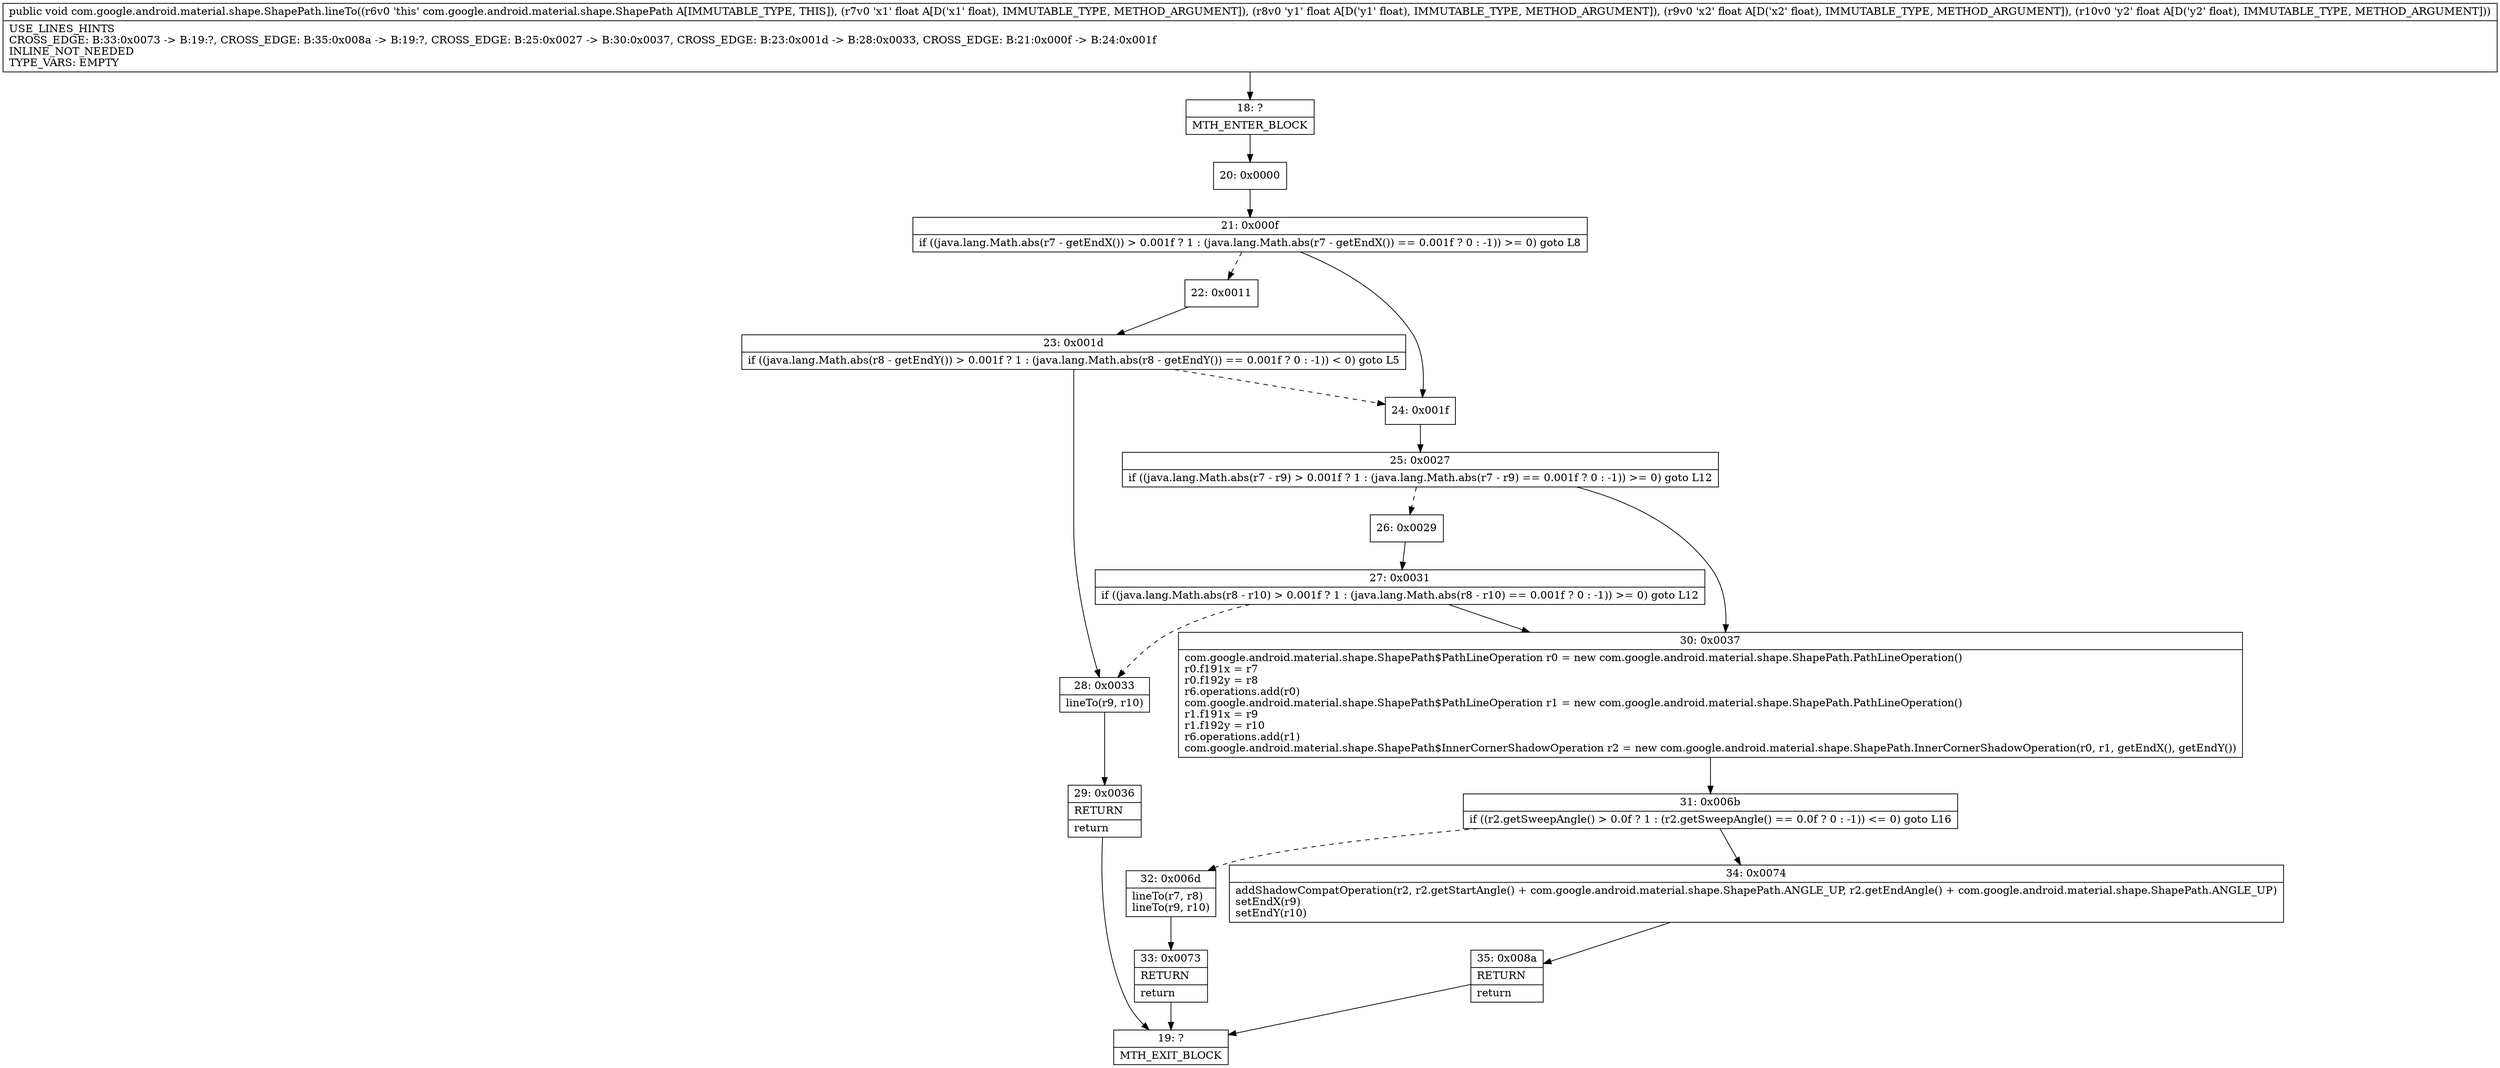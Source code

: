 digraph "CFG forcom.google.android.material.shape.ShapePath.lineTo(FFFF)V" {
Node_18 [shape=record,label="{18\:\ ?|MTH_ENTER_BLOCK\l}"];
Node_20 [shape=record,label="{20\:\ 0x0000}"];
Node_21 [shape=record,label="{21\:\ 0x000f|if ((java.lang.Math.abs(r7 \- getEndX()) \> 0.001f ? 1 : (java.lang.Math.abs(r7 \- getEndX()) == 0.001f ? 0 : \-1)) \>= 0) goto L8\l}"];
Node_22 [shape=record,label="{22\:\ 0x0011}"];
Node_23 [shape=record,label="{23\:\ 0x001d|if ((java.lang.Math.abs(r8 \- getEndY()) \> 0.001f ? 1 : (java.lang.Math.abs(r8 \- getEndY()) == 0.001f ? 0 : \-1)) \< 0) goto L5\l}"];
Node_28 [shape=record,label="{28\:\ 0x0033|lineTo(r9, r10)\l}"];
Node_29 [shape=record,label="{29\:\ 0x0036|RETURN\l|return\l}"];
Node_19 [shape=record,label="{19\:\ ?|MTH_EXIT_BLOCK\l}"];
Node_24 [shape=record,label="{24\:\ 0x001f}"];
Node_25 [shape=record,label="{25\:\ 0x0027|if ((java.lang.Math.abs(r7 \- r9) \> 0.001f ? 1 : (java.lang.Math.abs(r7 \- r9) == 0.001f ? 0 : \-1)) \>= 0) goto L12\l}"];
Node_26 [shape=record,label="{26\:\ 0x0029}"];
Node_27 [shape=record,label="{27\:\ 0x0031|if ((java.lang.Math.abs(r8 \- r10) \> 0.001f ? 1 : (java.lang.Math.abs(r8 \- r10) == 0.001f ? 0 : \-1)) \>= 0) goto L12\l}"];
Node_30 [shape=record,label="{30\:\ 0x0037|com.google.android.material.shape.ShapePath$PathLineOperation r0 = new com.google.android.material.shape.ShapePath.PathLineOperation()\lr0.f191x = r7\lr0.f192y = r8\lr6.operations.add(r0)\lcom.google.android.material.shape.ShapePath$PathLineOperation r1 = new com.google.android.material.shape.ShapePath.PathLineOperation()\lr1.f191x = r9\lr1.f192y = r10\lr6.operations.add(r1)\lcom.google.android.material.shape.ShapePath$InnerCornerShadowOperation r2 = new com.google.android.material.shape.ShapePath.InnerCornerShadowOperation(r0, r1, getEndX(), getEndY())\l}"];
Node_31 [shape=record,label="{31\:\ 0x006b|if ((r2.getSweepAngle() \> 0.0f ? 1 : (r2.getSweepAngle() == 0.0f ? 0 : \-1)) \<= 0) goto L16\l}"];
Node_32 [shape=record,label="{32\:\ 0x006d|lineTo(r7, r8)\llineTo(r9, r10)\l}"];
Node_33 [shape=record,label="{33\:\ 0x0073|RETURN\l|return\l}"];
Node_34 [shape=record,label="{34\:\ 0x0074|addShadowCompatOperation(r2, r2.getStartAngle() + com.google.android.material.shape.ShapePath.ANGLE_UP, r2.getEndAngle() + com.google.android.material.shape.ShapePath.ANGLE_UP)\lsetEndX(r9)\lsetEndY(r10)\l}"];
Node_35 [shape=record,label="{35\:\ 0x008a|RETURN\l|return\l}"];
MethodNode[shape=record,label="{public void com.google.android.material.shape.ShapePath.lineTo((r6v0 'this' com.google.android.material.shape.ShapePath A[IMMUTABLE_TYPE, THIS]), (r7v0 'x1' float A[D('x1' float), IMMUTABLE_TYPE, METHOD_ARGUMENT]), (r8v0 'y1' float A[D('y1' float), IMMUTABLE_TYPE, METHOD_ARGUMENT]), (r9v0 'x2' float A[D('x2' float), IMMUTABLE_TYPE, METHOD_ARGUMENT]), (r10v0 'y2' float A[D('y2' float), IMMUTABLE_TYPE, METHOD_ARGUMENT]))  | USE_LINES_HINTS\lCROSS_EDGE: B:33:0x0073 \-\> B:19:?, CROSS_EDGE: B:35:0x008a \-\> B:19:?, CROSS_EDGE: B:25:0x0027 \-\> B:30:0x0037, CROSS_EDGE: B:23:0x001d \-\> B:28:0x0033, CROSS_EDGE: B:21:0x000f \-\> B:24:0x001f\lINLINE_NOT_NEEDED\lTYPE_VARS: EMPTY\l}"];
MethodNode -> Node_18;Node_18 -> Node_20;
Node_20 -> Node_21;
Node_21 -> Node_22[style=dashed];
Node_21 -> Node_24;
Node_22 -> Node_23;
Node_23 -> Node_24[style=dashed];
Node_23 -> Node_28;
Node_28 -> Node_29;
Node_29 -> Node_19;
Node_24 -> Node_25;
Node_25 -> Node_26[style=dashed];
Node_25 -> Node_30;
Node_26 -> Node_27;
Node_27 -> Node_28[style=dashed];
Node_27 -> Node_30;
Node_30 -> Node_31;
Node_31 -> Node_32[style=dashed];
Node_31 -> Node_34;
Node_32 -> Node_33;
Node_33 -> Node_19;
Node_34 -> Node_35;
Node_35 -> Node_19;
}

